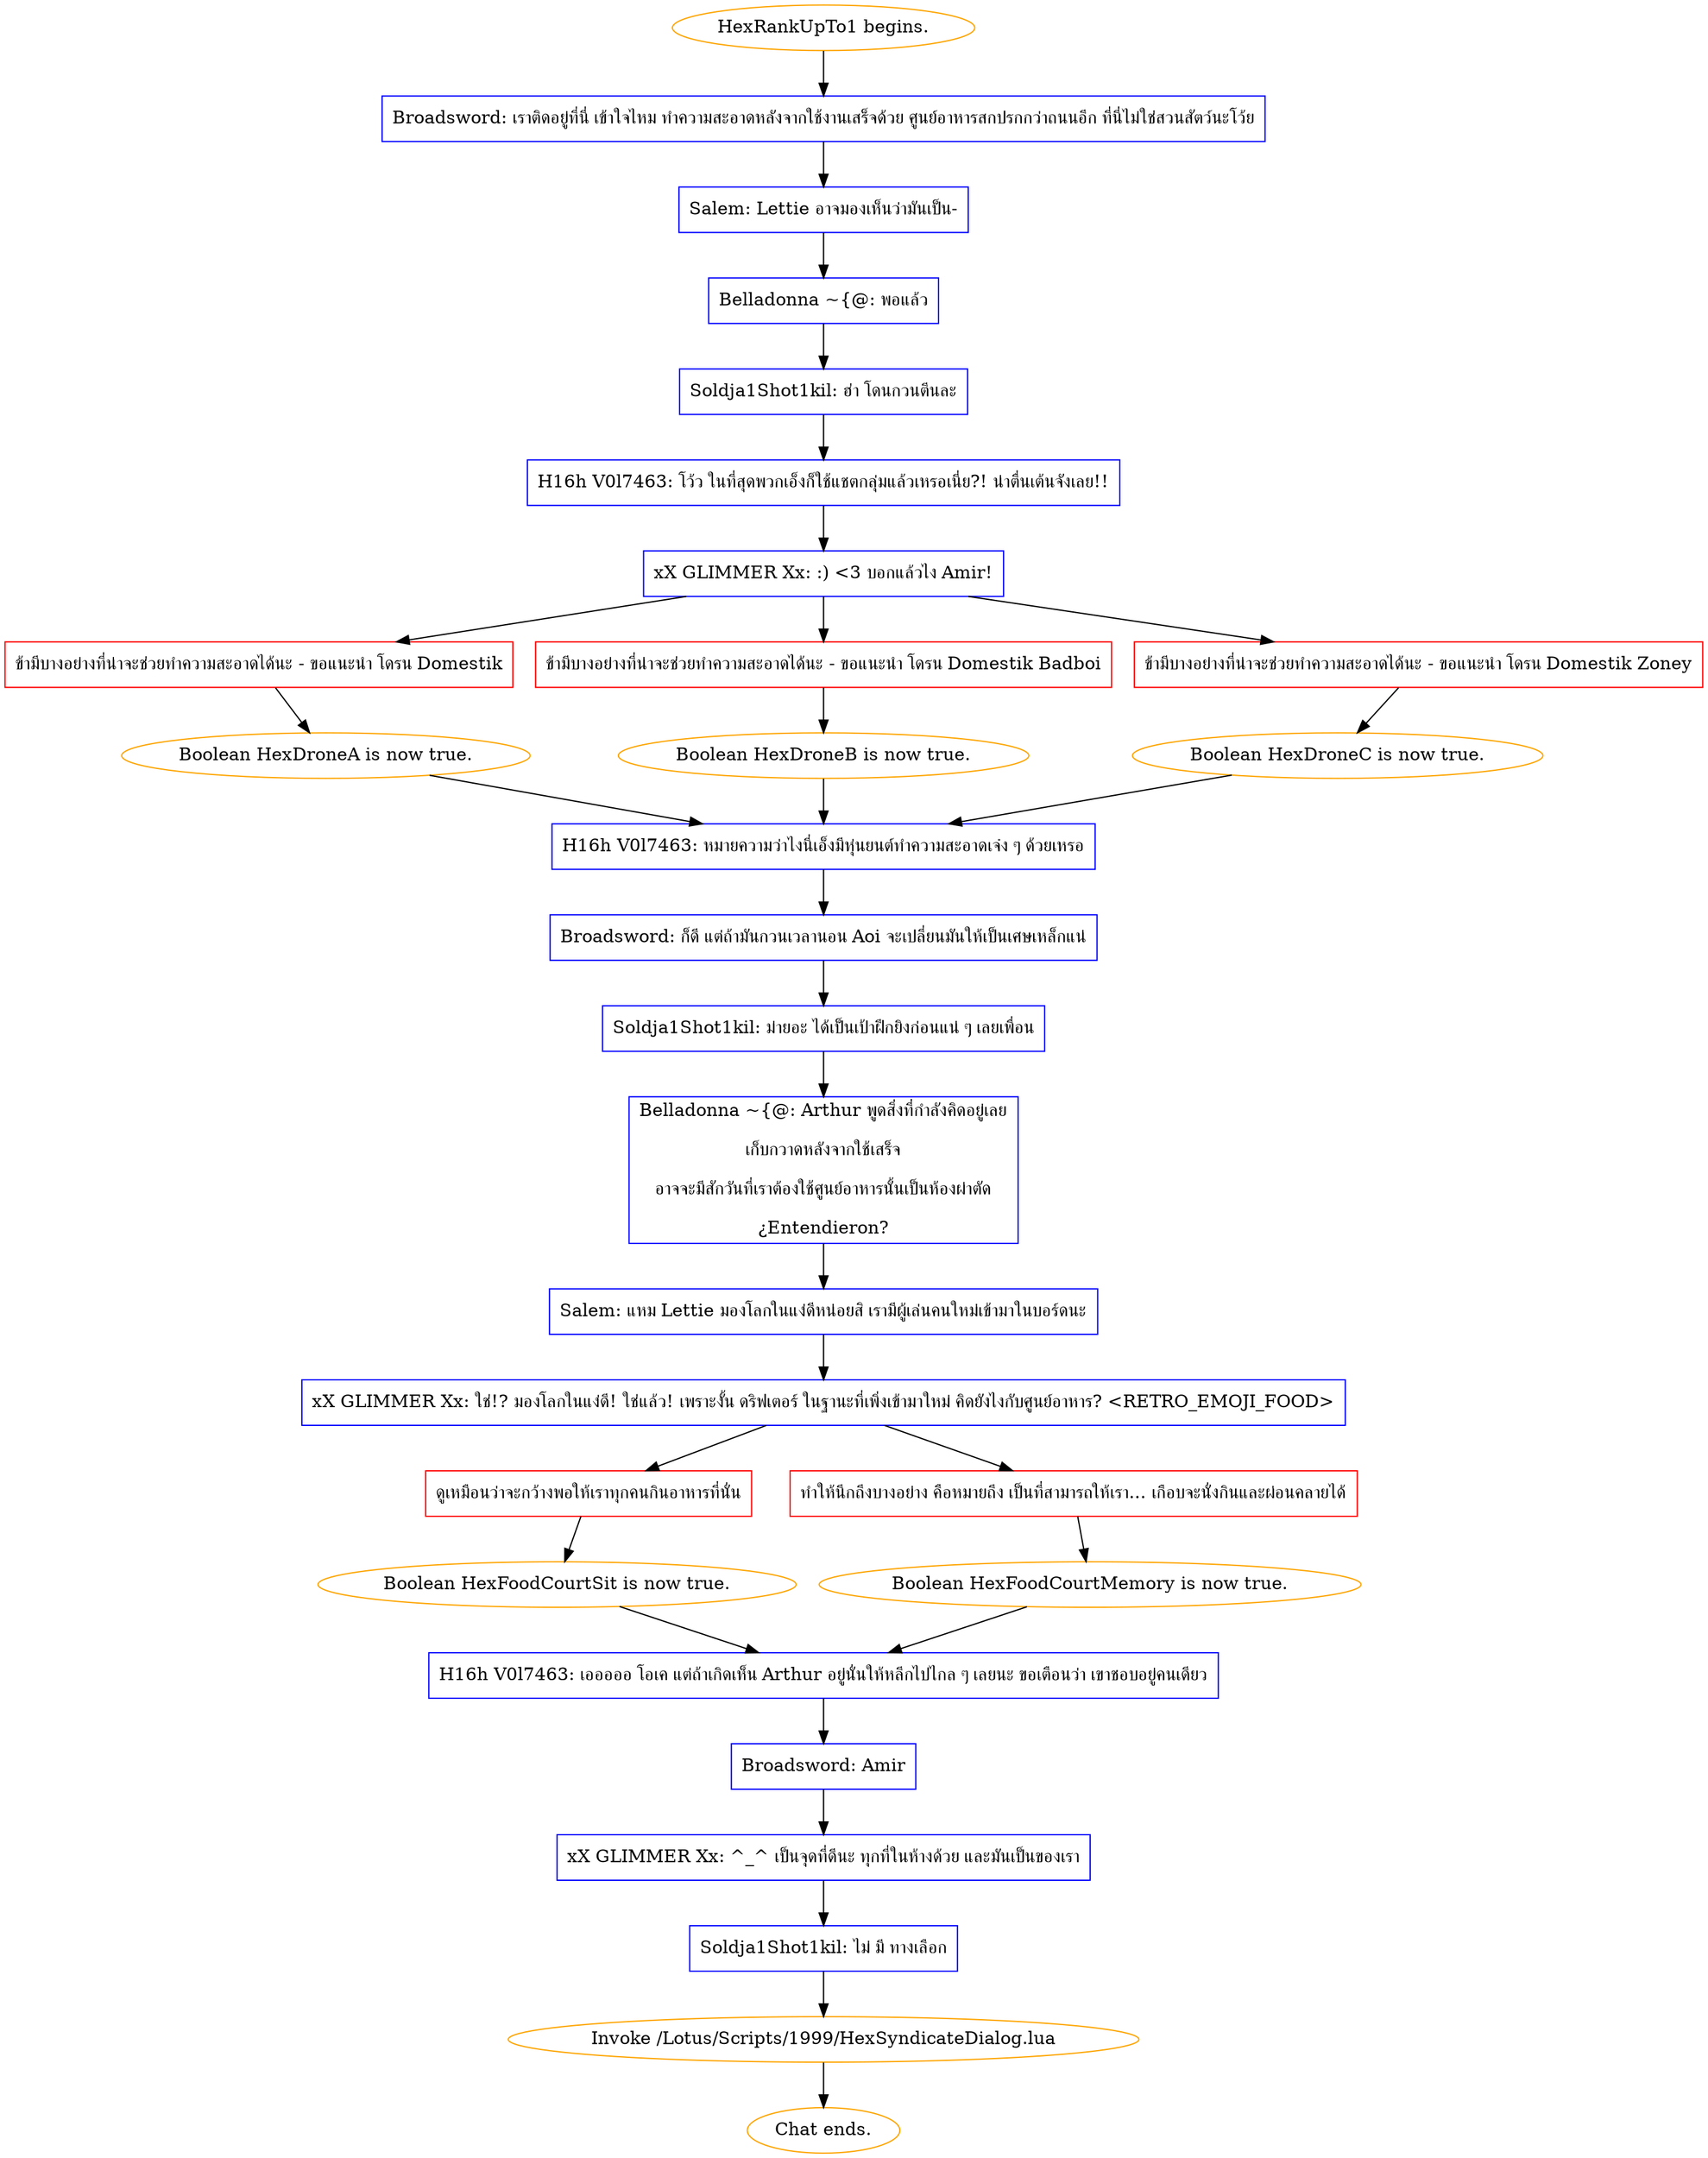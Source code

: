digraph {
	"HexRankUpTo1 begins." [color=orange];
		"HexRankUpTo1 begins." -> j1745751095;
	j1745751095 [label="Broadsword: เราติดอยู่ที่นี่ เข้าใจไหม ทำความสะอาดหลังจากใช้งานเสร็จด้วย ศูนย์อาหารสกปรกกว่าถนนอีก ที่นี่ไม่ใช่สวนสัตว์นะโว้ย",shape=box,color=blue];
		j1745751095 -> j1795422870;
	j1795422870 [label="Salem: Lettie อาจมองเห็นว่ามันเป็น-",shape=box,color=blue];
		j1795422870 -> j2416566327;
	j2416566327 [label="Belladonna ~{@: พอแล้ว",shape=box,color=blue];
		j2416566327 -> j1006849965;
	j1006849965 [label="Soldja1Shot1kil: ฮ่า โดนกวนตีนละ",shape=box,color=blue];
		j1006849965 -> j3351028066;
	j3351028066 [label="H16h V0l7463: โว้ว ในที่สุดพวกเอ็งก็ใช้แชตกลุ่มแล้วเหรอเนี่ย?! น่าตื่นเต้นจังเลย!!",shape=box,color=blue];
		j3351028066 -> j2864038316;
	j2864038316 [label="xX GLIMMER Xx: :) <3 บอกแล้วไง Amir!",shape=box,color=blue];
		j2864038316 -> j1544957372;
		j2864038316 -> j3320547171;
		j2864038316 -> j1662677580;
	j1544957372 [label="ข้ามีบางอย่างที่น่าจะช่วยทำความสะอาดได้นะ - ขอแนะนำ โดรน Domestik",shape=box,color=red];
		j1544957372 -> j2952832772;
	j3320547171 [label="ข้ามีบางอย่างที่น่าจะช่วยทำความสะอาดได้นะ - ขอแนะนำ โดรน Domestik Badboi",shape=box,color=red];
		j3320547171 -> j4144547732;
	j1662677580 [label="ข้ามีบางอย่างที่น่าจะช่วยทำความสะอาดได้นะ - ขอแนะนำ โดรน Domestik Zoney",shape=box,color=red];
		j1662677580 -> j16175303;
	j2952832772 [label="Boolean HexDroneA is now true.",color=orange];
		j2952832772 -> j1718404084;
	j4144547732 [label="Boolean HexDroneB is now true.",color=orange];
		j4144547732 -> j1718404084;
	j16175303 [label="Boolean HexDroneC is now true.",color=orange];
		j16175303 -> j1718404084;
	j1718404084 [label="H16h V0l7463: หมายความว่าไงนี่เอ็งมีหุ่นยนต์ทำความสะอาดเจ๋ง ๆ ด้วยเหรอ",shape=box,color=blue];
		j1718404084 -> j2299940398;
	j2299940398 [label="Broadsword: ก็ดี แต่ถ้ามันกวนเวลานอน Aoi จะเปลี่ยนมันให้เป็นเศษเหล็กแน่",shape=box,color=blue];
		j2299940398 -> j3887527904;
	j3887527904 [label="Soldja1Shot1kil: ม่ายอะ ได้เป็นเป้าฝึกยิงก่อนแน่ ๆ เลยเพื่อน",shape=box,color=blue];
		j3887527904 -> j1089266964;
	j1089266964 [label="Belladonna ~{@: Arthur พูดสิ่งที่กำลังคิดอยู่เลย
เก็บกวาดหลังจากใช้เสร็จ
อาจจะมีสักวันที่เราต้องใช้ศูนย์อาหารนั้นเป็นห้องผ่าตัด
¿Entendieron?",shape=box,color=blue];
		j1089266964 -> j2345105326;
	j2345105326 [label="Salem: แหม Lettie มองโลกในแง่ดีหน่อยสิ เรามีผู้เล่นคนใหม่เข้ามาในบอร์ดนะ",shape=box,color=blue];
		j2345105326 -> j3826695770;
	j3826695770 [label="xX GLIMMER Xx: ใช่!? มองโลกในแง่ดี! ใช่แล้ว! เพราะงั้น ดริฟเตอร์ ในฐานะที่เพิ่งเข้ามาใหม่ คิดยังไงกับศูนย์อาหาร? <RETRO_EMOJI_FOOD>",shape=box,color=blue];
		j3826695770 -> j3433697051;
		j3826695770 -> j2880625743;
	j3433697051 [label="ดูเหมือนว่าจะกว้างพอให้เราทุกคนกินอาหารที่นั่น",shape=box,color=red];
		j3433697051 -> j3938041233;
	j2880625743 [label="ทำให้นึกถึงบางอย่าง คือหมายถึง เป็นที่สามารถให้เรา... เกือบจะนั่งกินและผ่อนคลายได้",shape=box,color=red];
		j2880625743 -> j1672076738;
	j3938041233 [label="Boolean HexFoodCourtSit is now true.",color=orange];
		j3938041233 -> j1734791444;
	j1672076738 [label="Boolean HexFoodCourtMemory is now true.",color=orange];
		j1672076738 -> j1734791444;
	j1734791444 [label="H16h V0l7463: เอออออ โอเค แต่ถ้าเกิดเห็น Arthur อยู่นั่นให้หลีกไปไกล ๆ เลยนะ ขอเตือนว่า เขาชอบอยู่คนเดียว",shape=box,color=blue];
		j1734791444 -> j265154147;
	j265154147 [label="Broadsword: Amir",shape=box,color=blue];
		j265154147 -> j1916037680;
	j1916037680 [label="xX GLIMMER Xx: ^_^ เป็นจุดที่ดีนะ ทุกที่ในห้างด้วย และมันเป็นของเรา",shape=box,color=blue];
		j1916037680 -> j1208036613;
	j1208036613 [label="Soldja1Shot1kil: ไม่ มี ทางเลือก",shape=box,color=blue];
		j1208036613 -> j2375408662;
	j2375408662 [label="Invoke /Lotus/Scripts/1999/HexSyndicateDialog.lua",color=orange];
		j2375408662 -> "Chat ends.";
	"Chat ends." [color=orange];
}